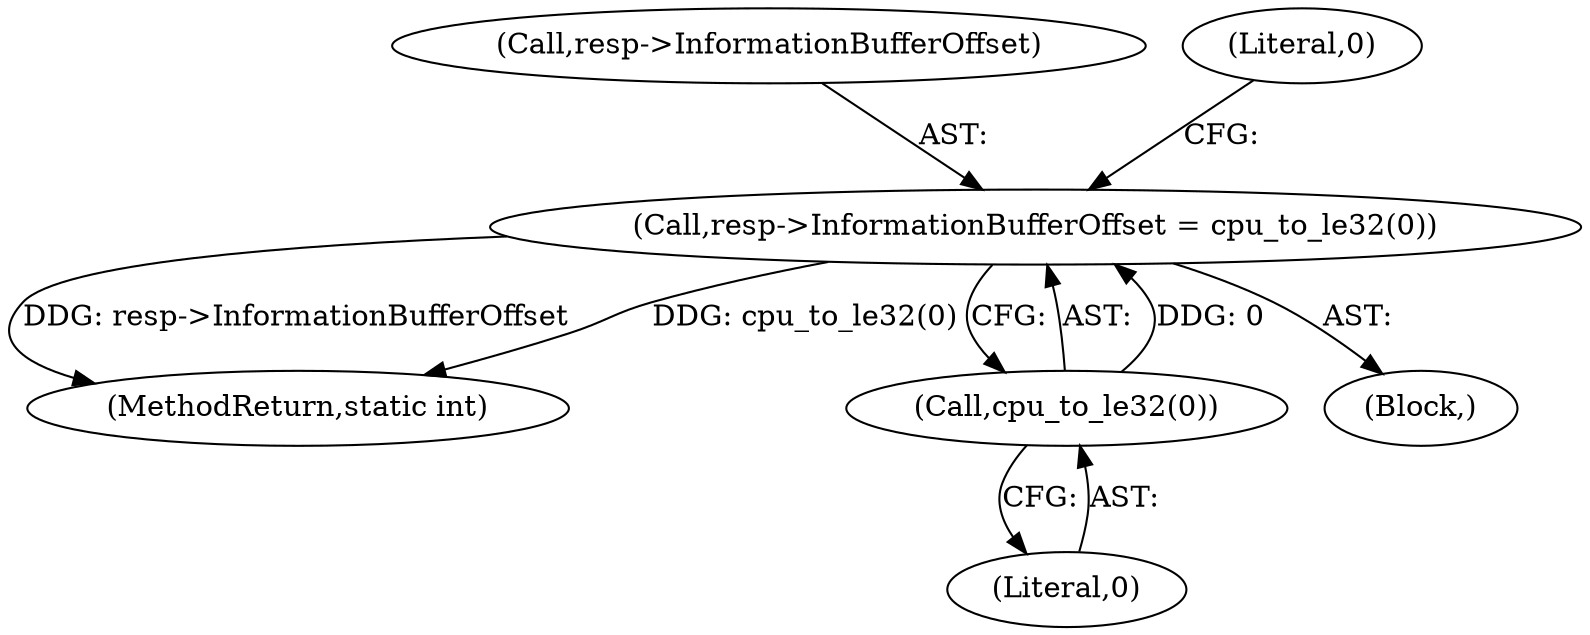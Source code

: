 digraph "0_qemu_fe3c546c5ff2a6210f9a4d8561cc64051ca8603e@pointer" {
"1000210" [label="(Call,resp->InformationBufferOffset = cpu_to_le32(0))"];
"1000214" [label="(Call,cpu_to_le32(0))"];
"1000211" [label="(Call,resp->InformationBufferOffset)"];
"1000217" [label="(Literal,0)"];
"1000250" [label="(MethodReturn,static int)"];
"1000210" [label="(Call,resp->InformationBufferOffset = cpu_to_le32(0))"];
"1000214" [label="(Call,cpu_to_le32(0))"];
"1000215" [label="(Literal,0)"];
"1000197" [label="(Block,)"];
"1000210" -> "1000197"  [label="AST: "];
"1000210" -> "1000214"  [label="CFG: "];
"1000211" -> "1000210"  [label="AST: "];
"1000214" -> "1000210"  [label="AST: "];
"1000217" -> "1000210"  [label="CFG: "];
"1000210" -> "1000250"  [label="DDG: resp->InformationBufferOffset"];
"1000210" -> "1000250"  [label="DDG: cpu_to_le32(0)"];
"1000214" -> "1000210"  [label="DDG: 0"];
"1000214" -> "1000215"  [label="CFG: "];
"1000215" -> "1000214"  [label="AST: "];
}
